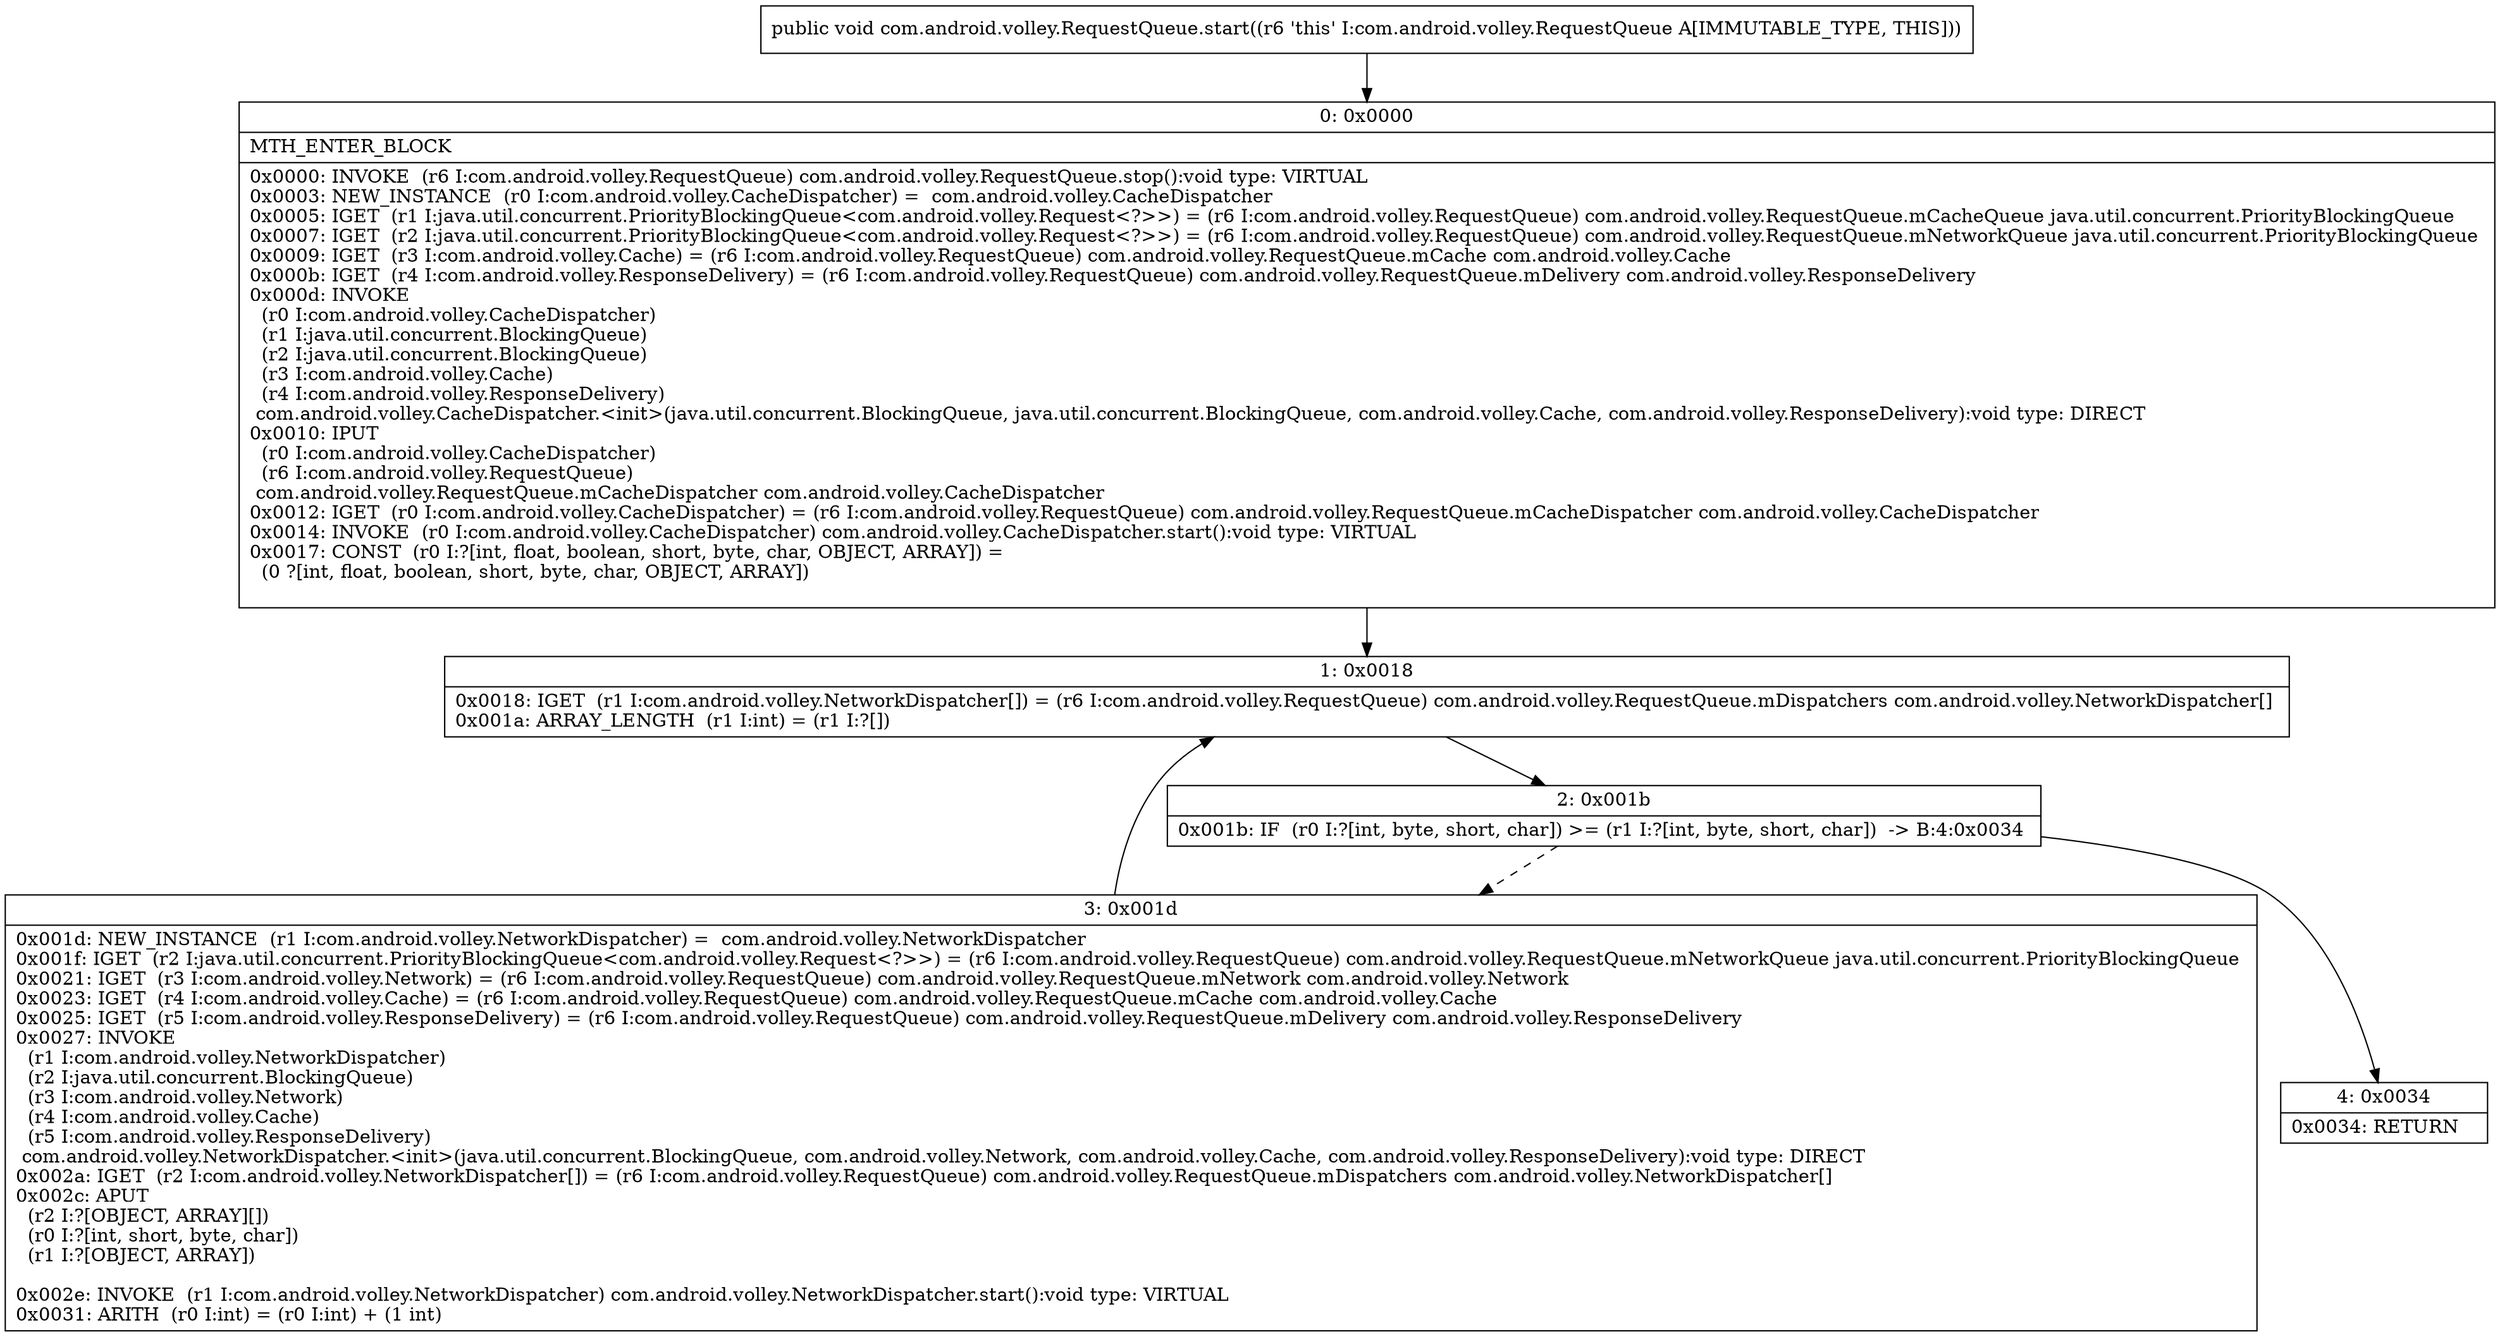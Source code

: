 digraph "CFG forcom.android.volley.RequestQueue.start()V" {
Node_0 [shape=record,label="{0\:\ 0x0000|MTH_ENTER_BLOCK\l|0x0000: INVOKE  (r6 I:com.android.volley.RequestQueue) com.android.volley.RequestQueue.stop():void type: VIRTUAL \l0x0003: NEW_INSTANCE  (r0 I:com.android.volley.CacheDispatcher) =  com.android.volley.CacheDispatcher \l0x0005: IGET  (r1 I:java.util.concurrent.PriorityBlockingQueue\<com.android.volley.Request\<?\>\>) = (r6 I:com.android.volley.RequestQueue) com.android.volley.RequestQueue.mCacheQueue java.util.concurrent.PriorityBlockingQueue \l0x0007: IGET  (r2 I:java.util.concurrent.PriorityBlockingQueue\<com.android.volley.Request\<?\>\>) = (r6 I:com.android.volley.RequestQueue) com.android.volley.RequestQueue.mNetworkQueue java.util.concurrent.PriorityBlockingQueue \l0x0009: IGET  (r3 I:com.android.volley.Cache) = (r6 I:com.android.volley.RequestQueue) com.android.volley.RequestQueue.mCache com.android.volley.Cache \l0x000b: IGET  (r4 I:com.android.volley.ResponseDelivery) = (r6 I:com.android.volley.RequestQueue) com.android.volley.RequestQueue.mDelivery com.android.volley.ResponseDelivery \l0x000d: INVOKE  \l  (r0 I:com.android.volley.CacheDispatcher)\l  (r1 I:java.util.concurrent.BlockingQueue)\l  (r2 I:java.util.concurrent.BlockingQueue)\l  (r3 I:com.android.volley.Cache)\l  (r4 I:com.android.volley.ResponseDelivery)\l com.android.volley.CacheDispatcher.\<init\>(java.util.concurrent.BlockingQueue, java.util.concurrent.BlockingQueue, com.android.volley.Cache, com.android.volley.ResponseDelivery):void type: DIRECT \l0x0010: IPUT  \l  (r0 I:com.android.volley.CacheDispatcher)\l  (r6 I:com.android.volley.RequestQueue)\l com.android.volley.RequestQueue.mCacheDispatcher com.android.volley.CacheDispatcher \l0x0012: IGET  (r0 I:com.android.volley.CacheDispatcher) = (r6 I:com.android.volley.RequestQueue) com.android.volley.RequestQueue.mCacheDispatcher com.android.volley.CacheDispatcher \l0x0014: INVOKE  (r0 I:com.android.volley.CacheDispatcher) com.android.volley.CacheDispatcher.start():void type: VIRTUAL \l0x0017: CONST  (r0 I:?[int, float, boolean, short, byte, char, OBJECT, ARRAY]) = \l  (0 ?[int, float, boolean, short, byte, char, OBJECT, ARRAY])\l \l}"];
Node_1 [shape=record,label="{1\:\ 0x0018|0x0018: IGET  (r1 I:com.android.volley.NetworkDispatcher[]) = (r6 I:com.android.volley.RequestQueue) com.android.volley.RequestQueue.mDispatchers com.android.volley.NetworkDispatcher[] \l0x001a: ARRAY_LENGTH  (r1 I:int) = (r1 I:?[]) \l}"];
Node_2 [shape=record,label="{2\:\ 0x001b|0x001b: IF  (r0 I:?[int, byte, short, char]) \>= (r1 I:?[int, byte, short, char])  \-\> B:4:0x0034 \l}"];
Node_3 [shape=record,label="{3\:\ 0x001d|0x001d: NEW_INSTANCE  (r1 I:com.android.volley.NetworkDispatcher) =  com.android.volley.NetworkDispatcher \l0x001f: IGET  (r2 I:java.util.concurrent.PriorityBlockingQueue\<com.android.volley.Request\<?\>\>) = (r6 I:com.android.volley.RequestQueue) com.android.volley.RequestQueue.mNetworkQueue java.util.concurrent.PriorityBlockingQueue \l0x0021: IGET  (r3 I:com.android.volley.Network) = (r6 I:com.android.volley.RequestQueue) com.android.volley.RequestQueue.mNetwork com.android.volley.Network \l0x0023: IGET  (r4 I:com.android.volley.Cache) = (r6 I:com.android.volley.RequestQueue) com.android.volley.RequestQueue.mCache com.android.volley.Cache \l0x0025: IGET  (r5 I:com.android.volley.ResponseDelivery) = (r6 I:com.android.volley.RequestQueue) com.android.volley.RequestQueue.mDelivery com.android.volley.ResponseDelivery \l0x0027: INVOKE  \l  (r1 I:com.android.volley.NetworkDispatcher)\l  (r2 I:java.util.concurrent.BlockingQueue)\l  (r3 I:com.android.volley.Network)\l  (r4 I:com.android.volley.Cache)\l  (r5 I:com.android.volley.ResponseDelivery)\l com.android.volley.NetworkDispatcher.\<init\>(java.util.concurrent.BlockingQueue, com.android.volley.Network, com.android.volley.Cache, com.android.volley.ResponseDelivery):void type: DIRECT \l0x002a: IGET  (r2 I:com.android.volley.NetworkDispatcher[]) = (r6 I:com.android.volley.RequestQueue) com.android.volley.RequestQueue.mDispatchers com.android.volley.NetworkDispatcher[] \l0x002c: APUT  \l  (r2 I:?[OBJECT, ARRAY][])\l  (r0 I:?[int, short, byte, char])\l  (r1 I:?[OBJECT, ARRAY])\l \l0x002e: INVOKE  (r1 I:com.android.volley.NetworkDispatcher) com.android.volley.NetworkDispatcher.start():void type: VIRTUAL \l0x0031: ARITH  (r0 I:int) = (r0 I:int) + (1 int) \l}"];
Node_4 [shape=record,label="{4\:\ 0x0034|0x0034: RETURN   \l}"];
MethodNode[shape=record,label="{public void com.android.volley.RequestQueue.start((r6 'this' I:com.android.volley.RequestQueue A[IMMUTABLE_TYPE, THIS])) }"];
MethodNode -> Node_0;
Node_0 -> Node_1;
Node_1 -> Node_2;
Node_2 -> Node_3[style=dashed];
Node_2 -> Node_4;
Node_3 -> Node_1;
}

